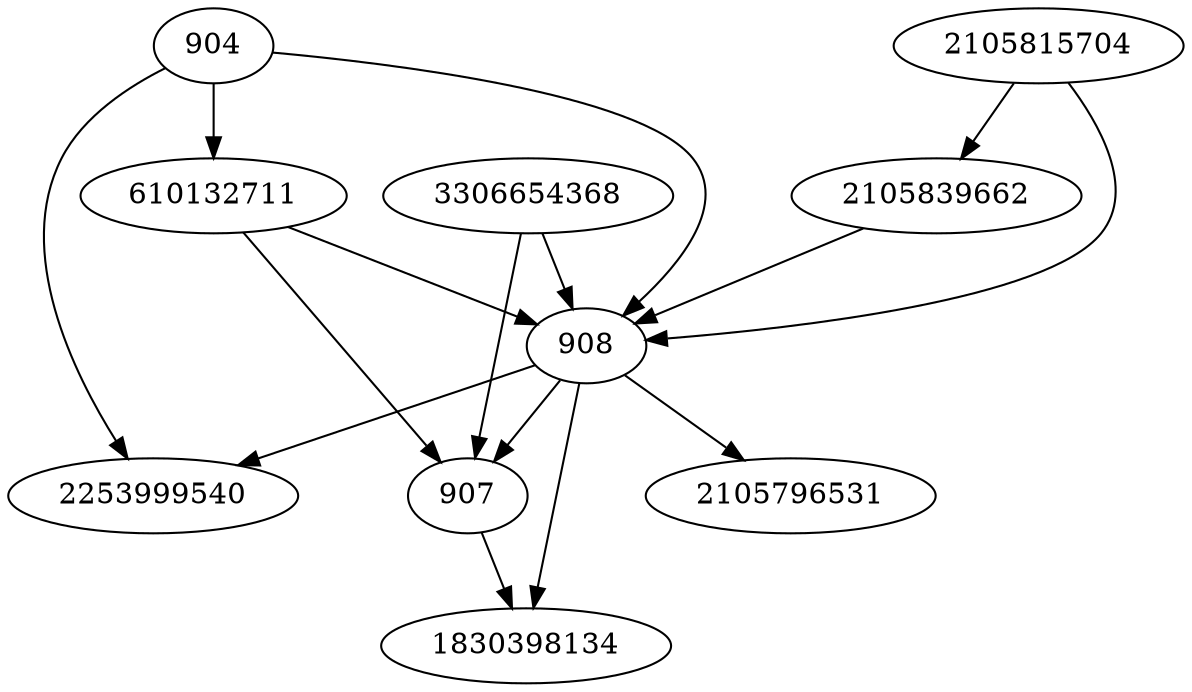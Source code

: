 strict digraph  {
3306654368;
610132711;
904;
907;
908;
2105839662;
2105796531;
2253999540;
1830398134;
2105815704;
3306654368 -> 907;
3306654368 -> 908;
610132711 -> 907;
610132711 -> 908;
904 -> 610132711;
904 -> 2253999540;
904 -> 908;
907 -> 1830398134;
908 -> 1830398134;
908 -> 2253999540;
908 -> 2105796531;
908 -> 907;
2105839662 -> 908;
2105815704 -> 2105839662;
2105815704 -> 908;
}
